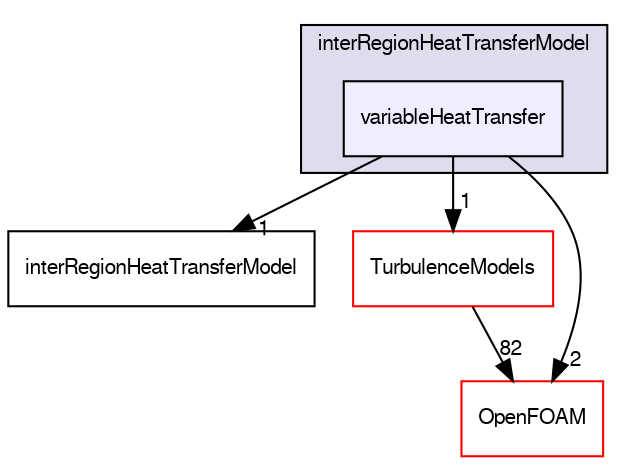 digraph "src/fvOptions/sources/interRegion/interRegionHeatTransferModel/variableHeatTransfer" {
  bgcolor=transparent;
  compound=true
  node [ fontsize="10", fontname="FreeSans"];
  edge [ labelfontsize="10", labelfontname="FreeSans"];
  subgraph clusterdir_4334e7bb2b7a8717127dd9b01895ee49 {
    graph [ bgcolor="#ddddee", pencolor="black", label="interRegionHeatTransferModel" fontname="FreeSans", fontsize="10", URL="dir_4334e7bb2b7a8717127dd9b01895ee49.html"]
  dir_3ac8ded74d08516c728a89644b408ec9 [shape=box, label="variableHeatTransfer", style="filled", fillcolor="#eeeeff", pencolor="black", URL="dir_3ac8ded74d08516c728a89644b408ec9.html"];
  }
  dir_efc11d5e42821830f4e09b05107d0f18 [shape=box label="interRegionHeatTransferModel" URL="dir_efc11d5e42821830f4e09b05107d0f18.html"];
  dir_1eda626aeac0f0ad2848c36acaa5d501 [shape=box label="TurbulenceModels" color="red" URL="dir_1eda626aeac0f0ad2848c36acaa5d501.html"];
  dir_c5473ff19b20e6ec4dfe5c310b3778a8 [shape=box label="OpenFOAM" color="red" URL="dir_c5473ff19b20e6ec4dfe5c310b3778a8.html"];
  dir_1eda626aeac0f0ad2848c36acaa5d501->dir_c5473ff19b20e6ec4dfe5c310b3778a8 [headlabel="82", labeldistance=1.5 headhref="dir_000585_001706.html"];
  dir_3ac8ded74d08516c728a89644b408ec9->dir_efc11d5e42821830f4e09b05107d0f18 [headlabel="1", labeldistance=1.5 headhref="dir_001174_001172.html"];
  dir_3ac8ded74d08516c728a89644b408ec9->dir_1eda626aeac0f0ad2848c36acaa5d501 [headlabel="1", labeldistance=1.5 headhref="dir_001174_000585.html"];
  dir_3ac8ded74d08516c728a89644b408ec9->dir_c5473ff19b20e6ec4dfe5c310b3778a8 [headlabel="2", labeldistance=1.5 headhref="dir_001174_001706.html"];
}
